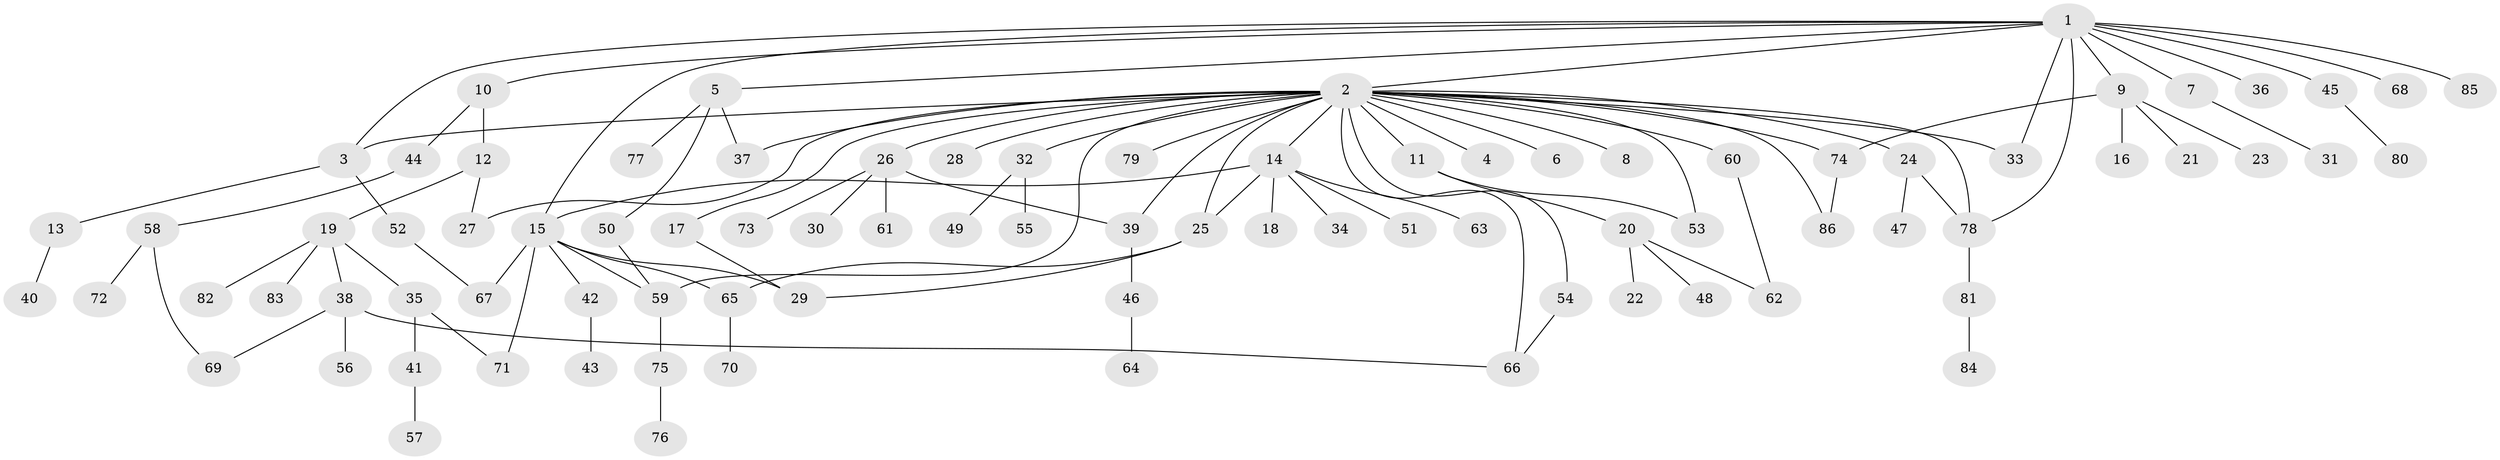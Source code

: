 // Generated by graph-tools (version 1.1) at 2025/35/03/09/25 02:35:32]
// undirected, 86 vertices, 108 edges
graph export_dot {
graph [start="1"]
  node [color=gray90,style=filled];
  1;
  2;
  3;
  4;
  5;
  6;
  7;
  8;
  9;
  10;
  11;
  12;
  13;
  14;
  15;
  16;
  17;
  18;
  19;
  20;
  21;
  22;
  23;
  24;
  25;
  26;
  27;
  28;
  29;
  30;
  31;
  32;
  33;
  34;
  35;
  36;
  37;
  38;
  39;
  40;
  41;
  42;
  43;
  44;
  45;
  46;
  47;
  48;
  49;
  50;
  51;
  52;
  53;
  54;
  55;
  56;
  57;
  58;
  59;
  60;
  61;
  62;
  63;
  64;
  65;
  66;
  67;
  68;
  69;
  70;
  71;
  72;
  73;
  74;
  75;
  76;
  77;
  78;
  79;
  80;
  81;
  82;
  83;
  84;
  85;
  86;
  1 -- 2;
  1 -- 3;
  1 -- 5;
  1 -- 7;
  1 -- 9;
  1 -- 10;
  1 -- 15;
  1 -- 33;
  1 -- 36;
  1 -- 45;
  1 -- 68;
  1 -- 78;
  1 -- 85;
  2 -- 3;
  2 -- 4;
  2 -- 6;
  2 -- 8;
  2 -- 11;
  2 -- 14;
  2 -- 17;
  2 -- 24;
  2 -- 25;
  2 -- 26;
  2 -- 27;
  2 -- 28;
  2 -- 32;
  2 -- 33;
  2 -- 37;
  2 -- 39;
  2 -- 53;
  2 -- 54;
  2 -- 59;
  2 -- 60;
  2 -- 66;
  2 -- 74;
  2 -- 78;
  2 -- 79;
  2 -- 86;
  3 -- 13;
  3 -- 52;
  5 -- 37;
  5 -- 50;
  5 -- 77;
  7 -- 31;
  9 -- 16;
  9 -- 21;
  9 -- 23;
  9 -- 74;
  10 -- 12;
  10 -- 44;
  11 -- 20;
  11 -- 53;
  12 -- 19;
  12 -- 27;
  13 -- 40;
  14 -- 15;
  14 -- 18;
  14 -- 25;
  14 -- 34;
  14 -- 51;
  14 -- 63;
  15 -- 29;
  15 -- 42;
  15 -- 59;
  15 -- 65;
  15 -- 67;
  15 -- 71;
  17 -- 29;
  19 -- 35;
  19 -- 38;
  19 -- 82;
  19 -- 83;
  20 -- 22;
  20 -- 48;
  20 -- 62;
  24 -- 47;
  24 -- 78;
  25 -- 29;
  25 -- 65;
  26 -- 30;
  26 -- 39;
  26 -- 61;
  26 -- 73;
  32 -- 49;
  32 -- 55;
  35 -- 41;
  35 -- 71;
  38 -- 56;
  38 -- 66;
  38 -- 69;
  39 -- 46;
  41 -- 57;
  42 -- 43;
  44 -- 58;
  45 -- 80;
  46 -- 64;
  50 -- 59;
  52 -- 67;
  54 -- 66;
  58 -- 69;
  58 -- 72;
  59 -- 75;
  60 -- 62;
  65 -- 70;
  74 -- 86;
  75 -- 76;
  78 -- 81;
  81 -- 84;
}
